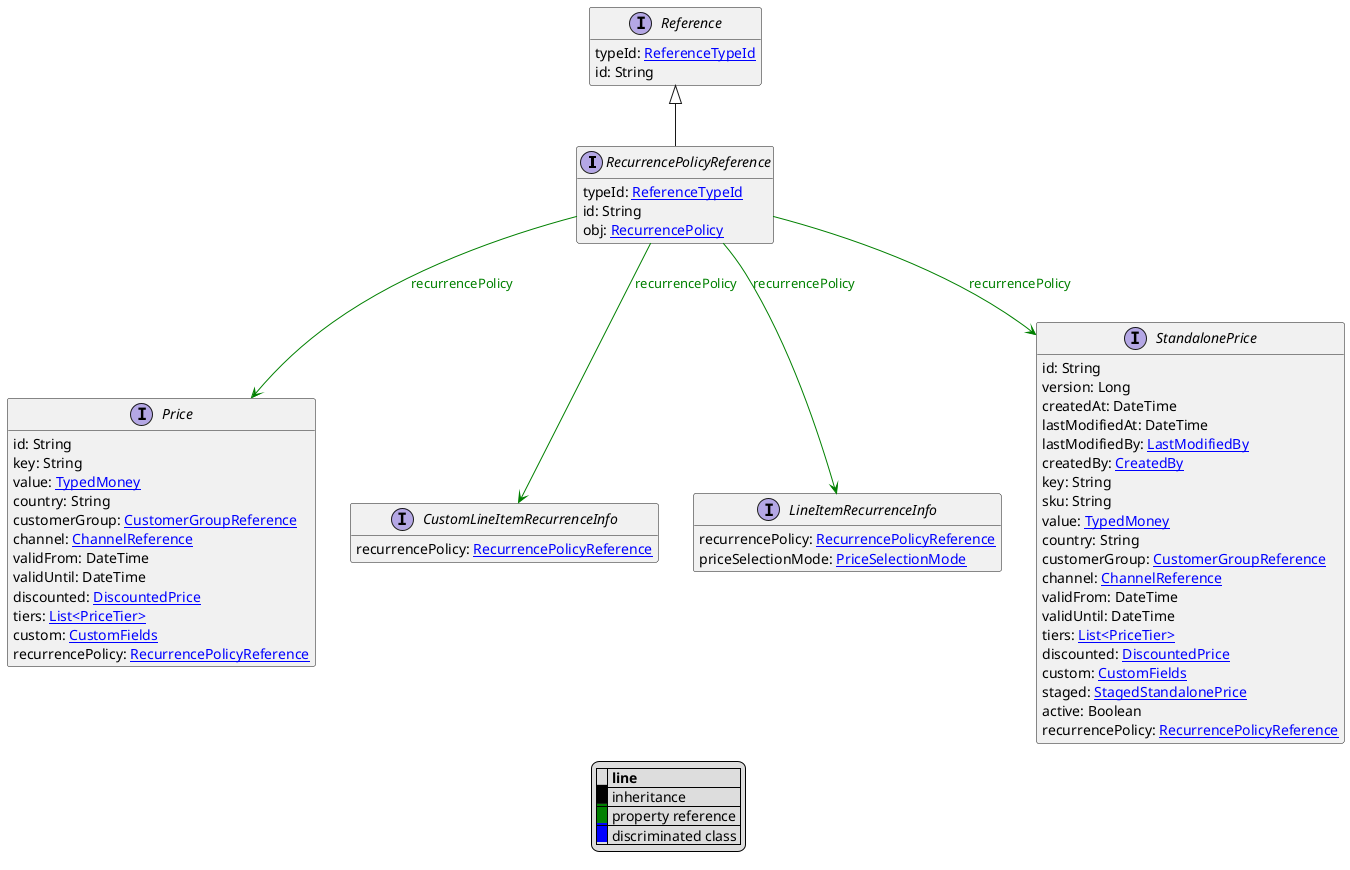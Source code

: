 @startuml

hide empty fields
hide empty methods
legend
|= |= line |
|<back:black>   </back>| inheritance |
|<back:green>   </back>| property reference |
|<back:blue>   </back>| discriminated class |
endlegend
interface RecurrencePolicyReference [[RecurrencePolicyReference.svg]] extends Reference {
    typeId: [[ReferenceTypeId.svg ReferenceTypeId]]
    id: String
    obj: [[RecurrencePolicy.svg RecurrencePolicy]]
}
interface Reference [[Reference.svg]]  {
    typeId: [[ReferenceTypeId.svg ReferenceTypeId]]
    id: String
}


interface Price [[Price.svg]]  {
    id: String
    key: String
    value: [[TypedMoney.svg TypedMoney]]
    country: String
    customerGroup: [[CustomerGroupReference.svg CustomerGroupReference]]
    channel: [[ChannelReference.svg ChannelReference]]
    validFrom: DateTime
    validUntil: DateTime
    discounted: [[DiscountedPrice.svg DiscountedPrice]]
    tiers: [[PriceTier.svg List<PriceTier>]]
    custom: [[CustomFields.svg CustomFields]]
    recurrencePolicy: [[RecurrencePolicyReference.svg RecurrencePolicyReference]]
}
interface CustomLineItemRecurrenceInfo [[CustomLineItemRecurrenceInfo.svg]]  {
    recurrencePolicy: [[RecurrencePolicyReference.svg RecurrencePolicyReference]]
}
interface LineItemRecurrenceInfo [[LineItemRecurrenceInfo.svg]]  {
    recurrencePolicy: [[RecurrencePolicyReference.svg RecurrencePolicyReference]]
    priceSelectionMode: [[PriceSelectionMode.svg PriceSelectionMode]]
}
interface StandalonePrice [[StandalonePrice.svg]]  {
    id: String
    version: Long
    createdAt: DateTime
    lastModifiedAt: DateTime
    lastModifiedBy: [[LastModifiedBy.svg LastModifiedBy]]
    createdBy: [[CreatedBy.svg CreatedBy]]
    key: String
    sku: String
    value: [[TypedMoney.svg TypedMoney]]
    country: String
    customerGroup: [[CustomerGroupReference.svg CustomerGroupReference]]
    channel: [[ChannelReference.svg ChannelReference]]
    validFrom: DateTime
    validUntil: DateTime
    tiers: [[PriceTier.svg List<PriceTier>]]
    discounted: [[DiscountedPrice.svg DiscountedPrice]]
    custom: [[CustomFields.svg CustomFields]]
    staged: [[StagedStandalonePrice.svg StagedStandalonePrice]]
    active: Boolean
    recurrencePolicy: [[RecurrencePolicyReference.svg RecurrencePolicyReference]]
}

RecurrencePolicyReference --> Price #green;text:green : "recurrencePolicy"
RecurrencePolicyReference --> CustomLineItemRecurrenceInfo #green;text:green : "recurrencePolicy"
RecurrencePolicyReference --> LineItemRecurrenceInfo #green;text:green : "recurrencePolicy"
RecurrencePolicyReference --> StandalonePrice #green;text:green : "recurrencePolicy"
@enduml
